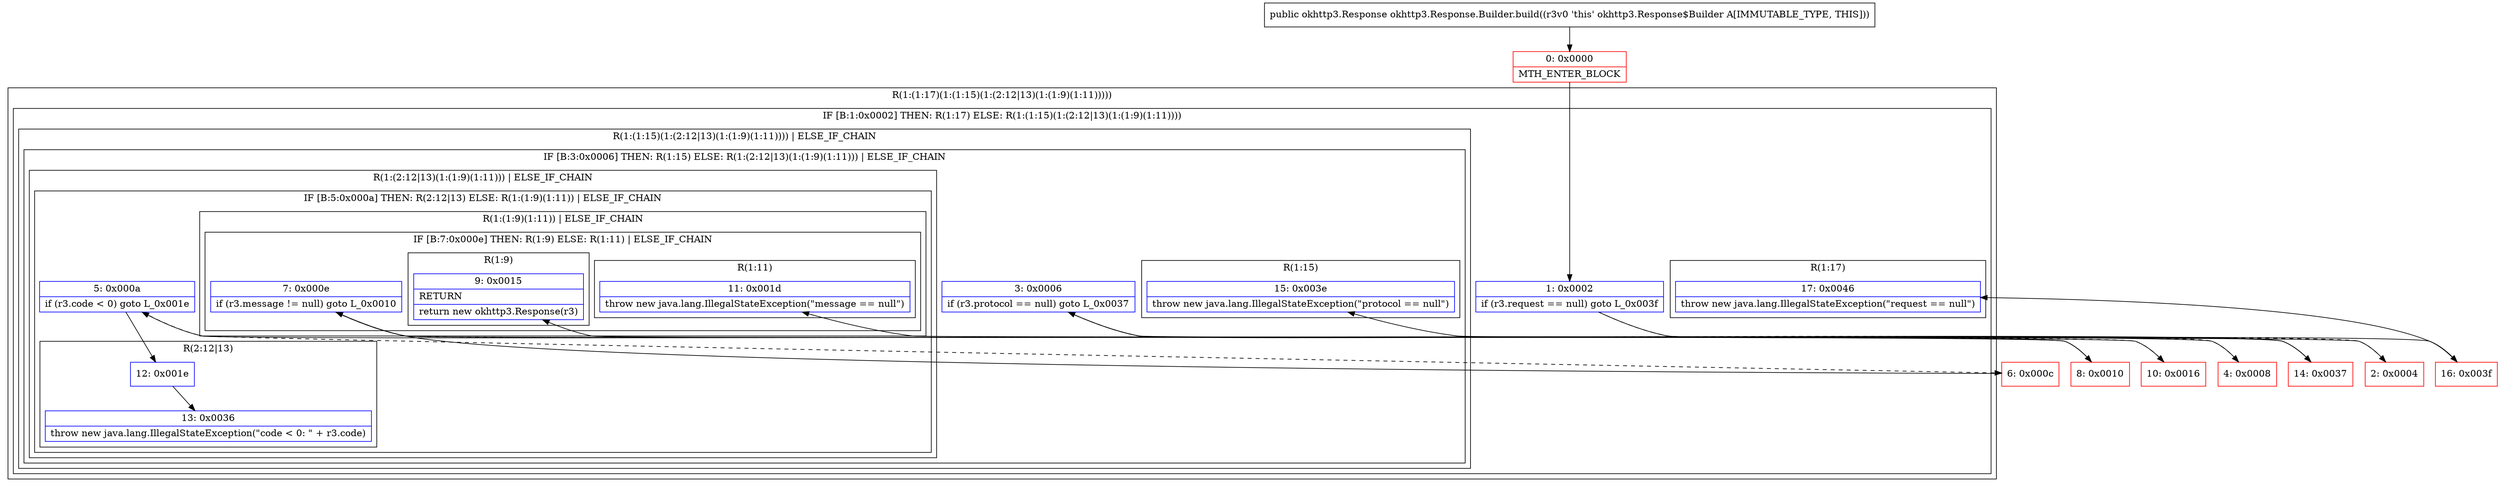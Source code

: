 digraph "CFG forokhttp3.Response.Builder.build()Lokhttp3\/Response;" {
subgraph cluster_Region_1415496666 {
label = "R(1:(1:17)(1:(1:15)(1:(2:12|13)(1:(1:9)(1:11)))))";
node [shape=record,color=blue];
subgraph cluster_IfRegion_181675212 {
label = "IF [B:1:0x0002] THEN: R(1:17) ELSE: R(1:(1:15)(1:(2:12|13)(1:(1:9)(1:11))))";
node [shape=record,color=blue];
Node_1 [shape=record,label="{1\:\ 0x0002|if (r3.request == null) goto L_0x003f\l}"];
subgraph cluster_Region_1631154221 {
label = "R(1:17)";
node [shape=record,color=blue];
Node_17 [shape=record,label="{17\:\ 0x0046|throw new java.lang.IllegalStateException(\"request == null\")\l}"];
}
subgraph cluster_Region_157531376 {
label = "R(1:(1:15)(1:(2:12|13)(1:(1:9)(1:11)))) | ELSE_IF_CHAIN\l";
node [shape=record,color=blue];
subgraph cluster_IfRegion_729935381 {
label = "IF [B:3:0x0006] THEN: R(1:15) ELSE: R(1:(2:12|13)(1:(1:9)(1:11))) | ELSE_IF_CHAIN\l";
node [shape=record,color=blue];
Node_3 [shape=record,label="{3\:\ 0x0006|if (r3.protocol == null) goto L_0x0037\l}"];
subgraph cluster_Region_5787117 {
label = "R(1:15)";
node [shape=record,color=blue];
Node_15 [shape=record,label="{15\:\ 0x003e|throw new java.lang.IllegalStateException(\"protocol == null\")\l}"];
}
subgraph cluster_Region_709557715 {
label = "R(1:(2:12|13)(1:(1:9)(1:11))) | ELSE_IF_CHAIN\l";
node [shape=record,color=blue];
subgraph cluster_IfRegion_1054490710 {
label = "IF [B:5:0x000a] THEN: R(2:12|13) ELSE: R(1:(1:9)(1:11)) | ELSE_IF_CHAIN\l";
node [shape=record,color=blue];
Node_5 [shape=record,label="{5\:\ 0x000a|if (r3.code \< 0) goto L_0x001e\l}"];
subgraph cluster_Region_445640926 {
label = "R(2:12|13)";
node [shape=record,color=blue];
Node_12 [shape=record,label="{12\:\ 0x001e}"];
Node_13 [shape=record,label="{13\:\ 0x0036|throw new java.lang.IllegalStateException(\"code \< 0: \" + r3.code)\l}"];
}
subgraph cluster_Region_1492840775 {
label = "R(1:(1:9)(1:11)) | ELSE_IF_CHAIN\l";
node [shape=record,color=blue];
subgraph cluster_IfRegion_623061998 {
label = "IF [B:7:0x000e] THEN: R(1:9) ELSE: R(1:11) | ELSE_IF_CHAIN\l";
node [shape=record,color=blue];
Node_7 [shape=record,label="{7\:\ 0x000e|if (r3.message != null) goto L_0x0010\l}"];
subgraph cluster_Region_1226250220 {
label = "R(1:9)";
node [shape=record,color=blue];
Node_9 [shape=record,label="{9\:\ 0x0015|RETURN\l|return new okhttp3.Response(r3)\l}"];
}
subgraph cluster_Region_754652944 {
label = "R(1:11)";
node [shape=record,color=blue];
Node_11 [shape=record,label="{11\:\ 0x001d|throw new java.lang.IllegalStateException(\"message == null\")\l}"];
}
}
}
}
}
}
}
}
}
Node_0 [shape=record,color=red,label="{0\:\ 0x0000|MTH_ENTER_BLOCK\l}"];
Node_2 [shape=record,color=red,label="{2\:\ 0x0004}"];
Node_4 [shape=record,color=red,label="{4\:\ 0x0008}"];
Node_6 [shape=record,color=red,label="{6\:\ 0x000c}"];
Node_8 [shape=record,color=red,label="{8\:\ 0x0010}"];
Node_10 [shape=record,color=red,label="{10\:\ 0x0016}"];
Node_14 [shape=record,color=red,label="{14\:\ 0x0037}"];
Node_16 [shape=record,color=red,label="{16\:\ 0x003f}"];
MethodNode[shape=record,label="{public okhttp3.Response okhttp3.Response.Builder.build((r3v0 'this' okhttp3.Response$Builder A[IMMUTABLE_TYPE, THIS])) }"];
MethodNode -> Node_0;
Node_1 -> Node_2[style=dashed];
Node_1 -> Node_16;
Node_3 -> Node_4[style=dashed];
Node_3 -> Node_14;
Node_5 -> Node_6[style=dashed];
Node_5 -> Node_12;
Node_12 -> Node_13;
Node_7 -> Node_8;
Node_7 -> Node_10[style=dashed];
Node_0 -> Node_1;
Node_2 -> Node_3;
Node_4 -> Node_5;
Node_6 -> Node_7;
Node_8 -> Node_9;
Node_10 -> Node_11;
Node_14 -> Node_15;
Node_16 -> Node_17;
}

